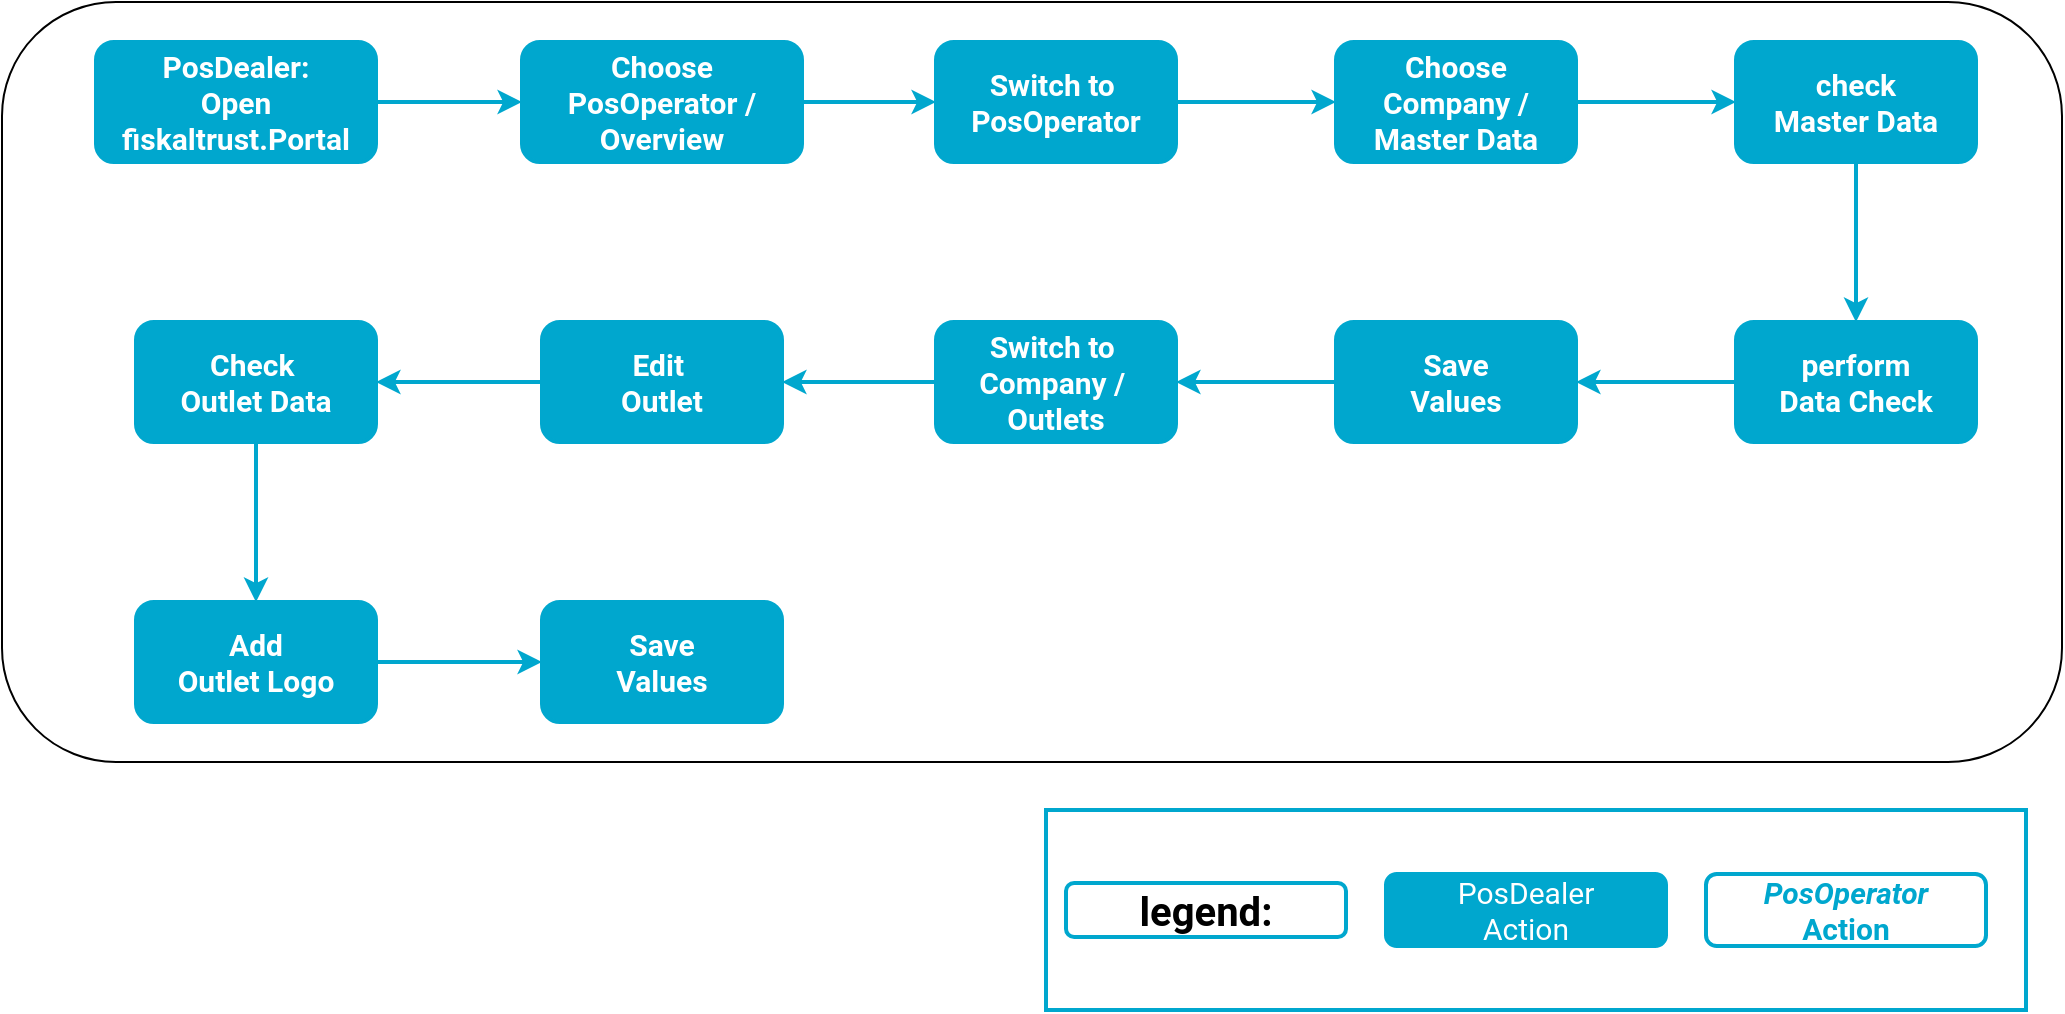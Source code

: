 <mxfile version="18.0.6" type="device"><diagram id="C5RBs43oDa-KdzZeNtuy" name="Page-1"><mxGraphModel dx="3760" dy="905" grid="1" gridSize="10" guides="1" tooltips="1" connect="1" arrows="1" fold="1" page="1" pageScale="1" pageWidth="1169" pageHeight="827" math="0" shadow="0"><root><mxCell id="WIyWlLk6GJQsqaUBKTNV-0"/><mxCell id="WIyWlLk6GJQsqaUBKTNV-1" parent="WIyWlLk6GJQsqaUBKTNV-0"/><mxCell id="yIqALQzCIiuslW_RY3Ed-0" value="" style="rounded=1;whiteSpace=wrap;html=1;" parent="WIyWlLk6GJQsqaUBKTNV-1" vertex="1"><mxGeometry x="-2320" y="10" width="1030" height="380" as="geometry"/></mxCell><mxCell id="v3fSg9JuTYm69rFWSCnm-49" value="" style="edgeStyle=orthogonalEdgeStyle;rounded=0;orthogonalLoop=1;jettySize=auto;html=1;fontFamily=Roboto;fontSize=24;fontColor=#00A7CE;strokeColor=#00A7CE;fontStyle=1;strokeWidth=2;" parent="WIyWlLk6GJQsqaUBKTNV-1" source="v3fSg9JuTYm69rFWSCnm-47" target="v3fSg9JuTYm69rFWSCnm-48" edge="1"><mxGeometry relative="1" as="geometry"/></mxCell><mxCell id="v3fSg9JuTYm69rFWSCnm-47" value="PosDealer:&lt;br&gt;Open fiskaltrust.Portal&lt;span style=&quot;font-size: 15px;&quot;&gt;&lt;br&gt;&lt;/span&gt;" style="whiteSpace=wrap;html=1;rounded=1;fontColor=#FFFFFF;strokeColor=#00A7CE;fillColor=#00A7CE;fontFamily=Roboto;fontSize=15;fontStyle=1;strokeWidth=2;" parent="WIyWlLk6GJQsqaUBKTNV-1" vertex="1"><mxGeometry x="-2273" y="30" width="140" height="60" as="geometry"/></mxCell><mxCell id="IC1-acTf1zaT32SrduFJ-3" value="" style="edgeStyle=orthogonalEdgeStyle;shape=connector;rounded=0;orthogonalLoop=1;jettySize=auto;html=1;labelBackgroundColor=default;fontFamily=Roboto;fontSize=24;fontColor=#00A7CE;endArrow=classic;strokeColor=#00A7CE;strokeWidth=2;" parent="WIyWlLk6GJQsqaUBKTNV-1" source="v3fSg9JuTYm69rFWSCnm-48" target="IC1-acTf1zaT32SrduFJ-2" edge="1"><mxGeometry relative="1" as="geometry"/></mxCell><mxCell id="v3fSg9JuTYm69rFWSCnm-48" value="Choose&lt;br&gt;PosOperator / Overview" style="whiteSpace=wrap;html=1;rounded=1;fontFamily=Roboto;fontSize=15;fontColor=#FFFFFF;strokeColor=#00A7CE;fillColor=#00A7CE;fontStyle=1;strokeWidth=2;" parent="WIyWlLk6GJQsqaUBKTNV-1" vertex="1"><mxGeometry x="-2060" y="30" width="140" height="60" as="geometry"/></mxCell><mxCell id="IC1-acTf1zaT32SrduFJ-5" value="" style="edgeStyle=orthogonalEdgeStyle;shape=connector;rounded=0;orthogonalLoop=1;jettySize=auto;html=1;labelBackgroundColor=default;fontFamily=Roboto;fontSize=24;fontColor=#00A7CE;endArrow=classic;strokeColor=#00A7CE;strokeWidth=2;" parent="WIyWlLk6GJQsqaUBKTNV-1" source="IC1-acTf1zaT32SrduFJ-2" target="IC1-acTf1zaT32SrduFJ-4" edge="1"><mxGeometry relative="1" as="geometry"/></mxCell><mxCell id="IC1-acTf1zaT32SrduFJ-2" value="Switch to&amp;nbsp;&lt;br&gt;PosOperator" style="whiteSpace=wrap;html=1;fontSize=15;fontFamily=Roboto;fillColor=#00A7CE;strokeColor=#00A7CE;fontColor=#FFFFFF;rounded=1;fontStyle=1;strokeWidth=2;" parent="WIyWlLk6GJQsqaUBKTNV-1" vertex="1"><mxGeometry x="-1853" y="30" width="120" height="60" as="geometry"/></mxCell><mxCell id="IC1-acTf1zaT32SrduFJ-7" value="" style="edgeStyle=orthogonalEdgeStyle;shape=connector;rounded=0;orthogonalLoop=1;jettySize=auto;html=1;labelBackgroundColor=default;fontFamily=Roboto;fontSize=24;fontColor=#00A7CE;endArrow=classic;strokeColor=#00A7CE;strokeWidth=2;" parent="WIyWlLk6GJQsqaUBKTNV-1" source="IC1-acTf1zaT32SrduFJ-4" target="IC1-acTf1zaT32SrduFJ-6" edge="1"><mxGeometry relative="1" as="geometry"/></mxCell><mxCell id="IC1-acTf1zaT32SrduFJ-4" value="Choose&lt;br&gt;Company / Master Data" style="whiteSpace=wrap;html=1;fontSize=15;fontFamily=Roboto;fillColor=#00A7CE;strokeColor=#00A7CE;fontColor=#FFFFFF;rounded=1;fontStyle=1;strokeWidth=2;" parent="WIyWlLk6GJQsqaUBKTNV-1" vertex="1"><mxGeometry x="-1653" y="30" width="120" height="60" as="geometry"/></mxCell><mxCell id="N7AdXetFfq7v3TyLVuvD-1" value="" style="edgeStyle=orthogonalEdgeStyle;rounded=0;orthogonalLoop=1;jettySize=auto;html=1;fontSize=24;fontFamily=Roboto;strokeColor=#00A7CE;fontColor=#00A7CE;strokeWidth=2;" edge="1" parent="WIyWlLk6GJQsqaUBKTNV-1" source="IC1-acTf1zaT32SrduFJ-6" target="N7AdXetFfq7v3TyLVuvD-0"><mxGeometry relative="1" as="geometry"/></mxCell><mxCell id="IC1-acTf1zaT32SrduFJ-6" value="check&lt;br&gt;Master Data" style="whiteSpace=wrap;html=1;fontSize=15;fontFamily=Roboto;fillColor=#00A7CE;strokeColor=#00A7CE;fontColor=#FFFFFF;rounded=1;fontStyle=1;strokeWidth=2;" parent="WIyWlLk6GJQsqaUBKTNV-1" vertex="1"><mxGeometry x="-1453" y="30" width="120" height="60" as="geometry"/></mxCell><mxCell id="gSiXczsZ33mfEOrMRKt_-0" value="" style="group" parent="WIyWlLk6GJQsqaUBKTNV-1" vertex="1" connectable="0"><mxGeometry x="-1798" y="414" width="490" height="100" as="geometry"/></mxCell><mxCell id="puUZkzGOgNQU4tXlGvYH-14" value="" style="rounded=0;whiteSpace=wrap;html=1;fillColor=none;strokeWidth=2;strokeColor=#00A7CE;" parent="gSiXczsZ33mfEOrMRKt_-0" vertex="1"><mxGeometry width="490" height="100" as="geometry"/></mxCell><mxCell id="IYAoJOKdn83r9KTahc1d-2" value="&lt;span style=&quot;font-size: 15px&quot;&gt;PosDealer&lt;br&gt;Action&lt;/span&gt;" style="whiteSpace=wrap;html=1;rounded=1;fontFamily=Roboto;fontSize=15;fontColor=#FFFFFF;strokeColor=#00A7CE;fillColor=#00A7CE;strokeWidth=2;" parent="gSiXczsZ33mfEOrMRKt_-0" vertex="1"><mxGeometry x="170" y="31.984" width="140" height="36.036" as="geometry"/></mxCell><mxCell id="7WPWCjTyQTvX53i9UemI-17" value="&lt;i&gt;PosOperator&lt;br&gt;&lt;/i&gt;Action" style="whiteSpace=wrap;html=1;rounded=1;fontFamily=Roboto;fontStyle=1;fontSize=15;fontColor=#00A7CE;strokeColor=#00A7CE;strokeWidth=2;" parent="gSiXczsZ33mfEOrMRKt_-0" vertex="1"><mxGeometry x="330" y="31.984" width="140" height="36.036" as="geometry"/></mxCell><mxCell id="7WPWCjTyQTvX53i9UemI-45" value="&lt;font style=&quot;font-size: 20px&quot;&gt;legend:&lt;/font&gt;" style="whiteSpace=wrap;html=1;rounded=1;fontFamily=Roboto;fontStyle=1;fontSize=15;strokeWidth=2;strokeColor=#00A7CE;" parent="gSiXczsZ33mfEOrMRKt_-0" vertex="1"><mxGeometry x="10" y="36.489" width="140" height="27.027" as="geometry"/></mxCell><mxCell id="N7AdXetFfq7v3TyLVuvD-3" value="" style="edgeStyle=orthogonalEdgeStyle;shape=connector;rounded=0;orthogonalLoop=1;jettySize=auto;html=1;labelBackgroundColor=default;fontFamily=Roboto;fontSize=24;fontColor=#00A7CE;endArrow=classic;strokeColor=#00A7CE;strokeWidth=2;" edge="1" parent="WIyWlLk6GJQsqaUBKTNV-1" source="N7AdXetFfq7v3TyLVuvD-0" target="N7AdXetFfq7v3TyLVuvD-2"><mxGeometry relative="1" as="geometry"/></mxCell><mxCell id="N7AdXetFfq7v3TyLVuvD-0" value="perform&lt;br&gt;Data Check" style="whiteSpace=wrap;html=1;fontSize=15;fontFamily=Roboto;fillColor=#00A7CE;strokeColor=#00A7CE;fontColor=#FFFFFF;rounded=1;fontStyle=1;strokeWidth=2;" vertex="1" parent="WIyWlLk6GJQsqaUBKTNV-1"><mxGeometry x="-1453" y="170" width="120" height="60" as="geometry"/></mxCell><mxCell id="N7AdXetFfq7v3TyLVuvD-5" value="" style="edgeStyle=orthogonalEdgeStyle;shape=connector;rounded=0;orthogonalLoop=1;jettySize=auto;html=1;labelBackgroundColor=default;fontFamily=Roboto;fontSize=24;fontColor=#00A7CE;endArrow=classic;strokeColor=#00A7CE;strokeWidth=2;" edge="1" parent="WIyWlLk6GJQsqaUBKTNV-1" source="N7AdXetFfq7v3TyLVuvD-2" target="N7AdXetFfq7v3TyLVuvD-4"><mxGeometry relative="1" as="geometry"/></mxCell><mxCell id="N7AdXetFfq7v3TyLVuvD-2" value="Save &lt;br&gt;Values" style="whiteSpace=wrap;html=1;fontSize=15;fontFamily=Roboto;fillColor=#00A7CE;strokeColor=#00A7CE;fontColor=#FFFFFF;rounded=1;fontStyle=1;strokeWidth=2;" vertex="1" parent="WIyWlLk6GJQsqaUBKTNV-1"><mxGeometry x="-1653" y="170" width="120" height="60" as="geometry"/></mxCell><mxCell id="N7AdXetFfq7v3TyLVuvD-7" value="" style="edgeStyle=orthogonalEdgeStyle;shape=connector;rounded=0;orthogonalLoop=1;jettySize=auto;html=1;labelBackgroundColor=default;fontFamily=Roboto;fontSize=24;fontColor=#00A7CE;endArrow=classic;strokeColor=#00A7CE;strokeWidth=2;" edge="1" parent="WIyWlLk6GJQsqaUBKTNV-1" source="N7AdXetFfq7v3TyLVuvD-4" target="N7AdXetFfq7v3TyLVuvD-6"><mxGeometry relative="1" as="geometry"/></mxCell><mxCell id="N7AdXetFfq7v3TyLVuvD-4" value="&lt;span style=&quot;&quot;&gt;Switch to&amp;nbsp;&lt;/span&gt;&lt;br style=&quot;&quot;&gt;&lt;span style=&quot;&quot;&gt;Company /&amp;nbsp;&lt;br&gt;Outlets&lt;br&gt;&lt;/span&gt;" style="whiteSpace=wrap;html=1;fontSize=15;fontFamily=Roboto;fillColor=#00A7CE;strokeColor=#00A7CE;fontColor=#FFFFFF;rounded=1;fontStyle=1;strokeWidth=2;" vertex="1" parent="WIyWlLk6GJQsqaUBKTNV-1"><mxGeometry x="-1853" y="170" width="120" height="60" as="geometry"/></mxCell><mxCell id="N7AdXetFfq7v3TyLVuvD-9" value="" style="edgeStyle=orthogonalEdgeStyle;shape=connector;rounded=0;orthogonalLoop=1;jettySize=auto;html=1;labelBackgroundColor=default;fontFamily=Roboto;fontSize=24;fontColor=#00A7CE;endArrow=classic;strokeColor=#00A7CE;strokeWidth=2;" edge="1" parent="WIyWlLk6GJQsqaUBKTNV-1" source="N7AdXetFfq7v3TyLVuvD-6" target="N7AdXetFfq7v3TyLVuvD-8"><mxGeometry relative="1" as="geometry"/></mxCell><mxCell id="N7AdXetFfq7v3TyLVuvD-6" value="Edit&amp;nbsp;&lt;br&gt;Outlet" style="whiteSpace=wrap;html=1;fontSize=15;fontFamily=Roboto;fillColor=#00A7CE;strokeColor=#00A7CE;fontColor=#FFFFFF;rounded=1;fontStyle=1;strokeWidth=2;" vertex="1" parent="WIyWlLk6GJQsqaUBKTNV-1"><mxGeometry x="-2050" y="170" width="120" height="60" as="geometry"/></mxCell><mxCell id="N7AdXetFfq7v3TyLVuvD-11" value="" style="edgeStyle=orthogonalEdgeStyle;shape=connector;rounded=0;orthogonalLoop=1;jettySize=auto;html=1;labelBackgroundColor=default;fontFamily=Roboto;fontSize=24;fontColor=#00A7CE;endArrow=classic;strokeColor=#00A7CE;strokeWidth=2;" edge="1" parent="WIyWlLk6GJQsqaUBKTNV-1" source="N7AdXetFfq7v3TyLVuvD-8" target="N7AdXetFfq7v3TyLVuvD-10"><mxGeometry relative="1" as="geometry"/></mxCell><mxCell id="N7AdXetFfq7v3TyLVuvD-8" value="Check&amp;nbsp;&lt;br&gt;Outlet Data" style="whiteSpace=wrap;html=1;fontSize=15;fontFamily=Roboto;fillColor=#00A7CE;strokeColor=#00A7CE;fontColor=#FFFFFF;rounded=1;fontStyle=1;strokeWidth=2;" vertex="1" parent="WIyWlLk6GJQsqaUBKTNV-1"><mxGeometry x="-2253" y="170" width="120" height="60" as="geometry"/></mxCell><mxCell id="N7AdXetFfq7v3TyLVuvD-13" value="" style="edgeStyle=orthogonalEdgeStyle;shape=connector;rounded=0;orthogonalLoop=1;jettySize=auto;html=1;labelBackgroundColor=default;fontFamily=Roboto;fontSize=24;fontColor=#00A7CE;endArrow=classic;strokeColor=#00A7CE;strokeWidth=2;" edge="1" parent="WIyWlLk6GJQsqaUBKTNV-1" source="N7AdXetFfq7v3TyLVuvD-10" target="N7AdXetFfq7v3TyLVuvD-12"><mxGeometry relative="1" as="geometry"/></mxCell><mxCell id="N7AdXetFfq7v3TyLVuvD-10" value="Add&lt;br&gt;Outlet Logo" style="whiteSpace=wrap;html=1;fontSize=15;fontFamily=Roboto;fillColor=#00A7CE;strokeColor=#00A7CE;fontColor=#FFFFFF;rounded=1;fontStyle=1;strokeWidth=2;" vertex="1" parent="WIyWlLk6GJQsqaUBKTNV-1"><mxGeometry x="-2253" y="310" width="120" height="60" as="geometry"/></mxCell><mxCell id="N7AdXetFfq7v3TyLVuvD-12" value="Save&lt;br&gt;Values" style="whiteSpace=wrap;html=1;fontSize=15;fontFamily=Roboto;fillColor=#00A7CE;strokeColor=#00A7CE;fontColor=#FFFFFF;rounded=1;fontStyle=1;strokeWidth=2;" vertex="1" parent="WIyWlLk6GJQsqaUBKTNV-1"><mxGeometry x="-2050" y="310" width="120" height="60" as="geometry"/></mxCell></root></mxGraphModel></diagram></mxfile>